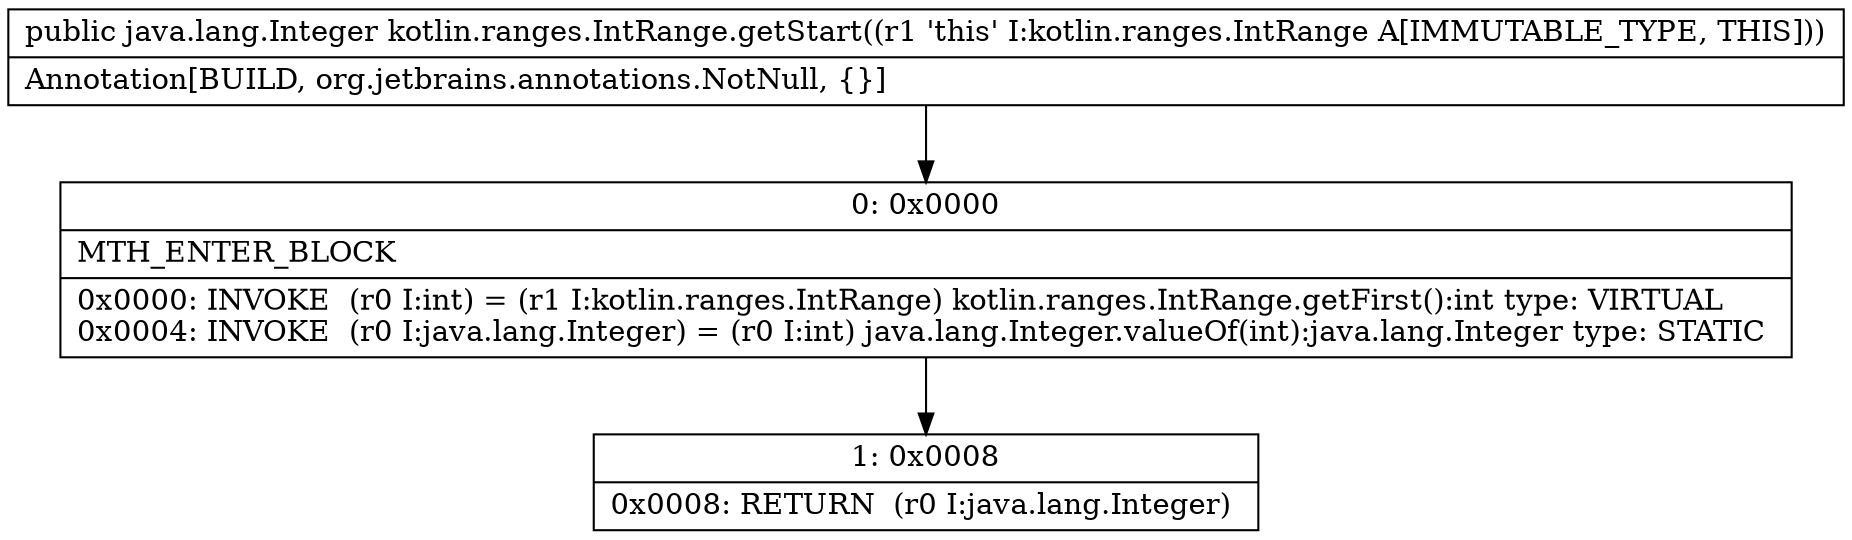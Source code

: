 digraph "CFG forkotlin.ranges.IntRange.getStart()Ljava\/lang\/Integer;" {
Node_0 [shape=record,label="{0\:\ 0x0000|MTH_ENTER_BLOCK\l|0x0000: INVOKE  (r0 I:int) = (r1 I:kotlin.ranges.IntRange) kotlin.ranges.IntRange.getFirst():int type: VIRTUAL \l0x0004: INVOKE  (r0 I:java.lang.Integer) = (r0 I:int) java.lang.Integer.valueOf(int):java.lang.Integer type: STATIC \l}"];
Node_1 [shape=record,label="{1\:\ 0x0008|0x0008: RETURN  (r0 I:java.lang.Integer) \l}"];
MethodNode[shape=record,label="{public java.lang.Integer kotlin.ranges.IntRange.getStart((r1 'this' I:kotlin.ranges.IntRange A[IMMUTABLE_TYPE, THIS]))  | Annotation[BUILD, org.jetbrains.annotations.NotNull, \{\}]\l}"];
MethodNode -> Node_0;
Node_0 -> Node_1;
}

